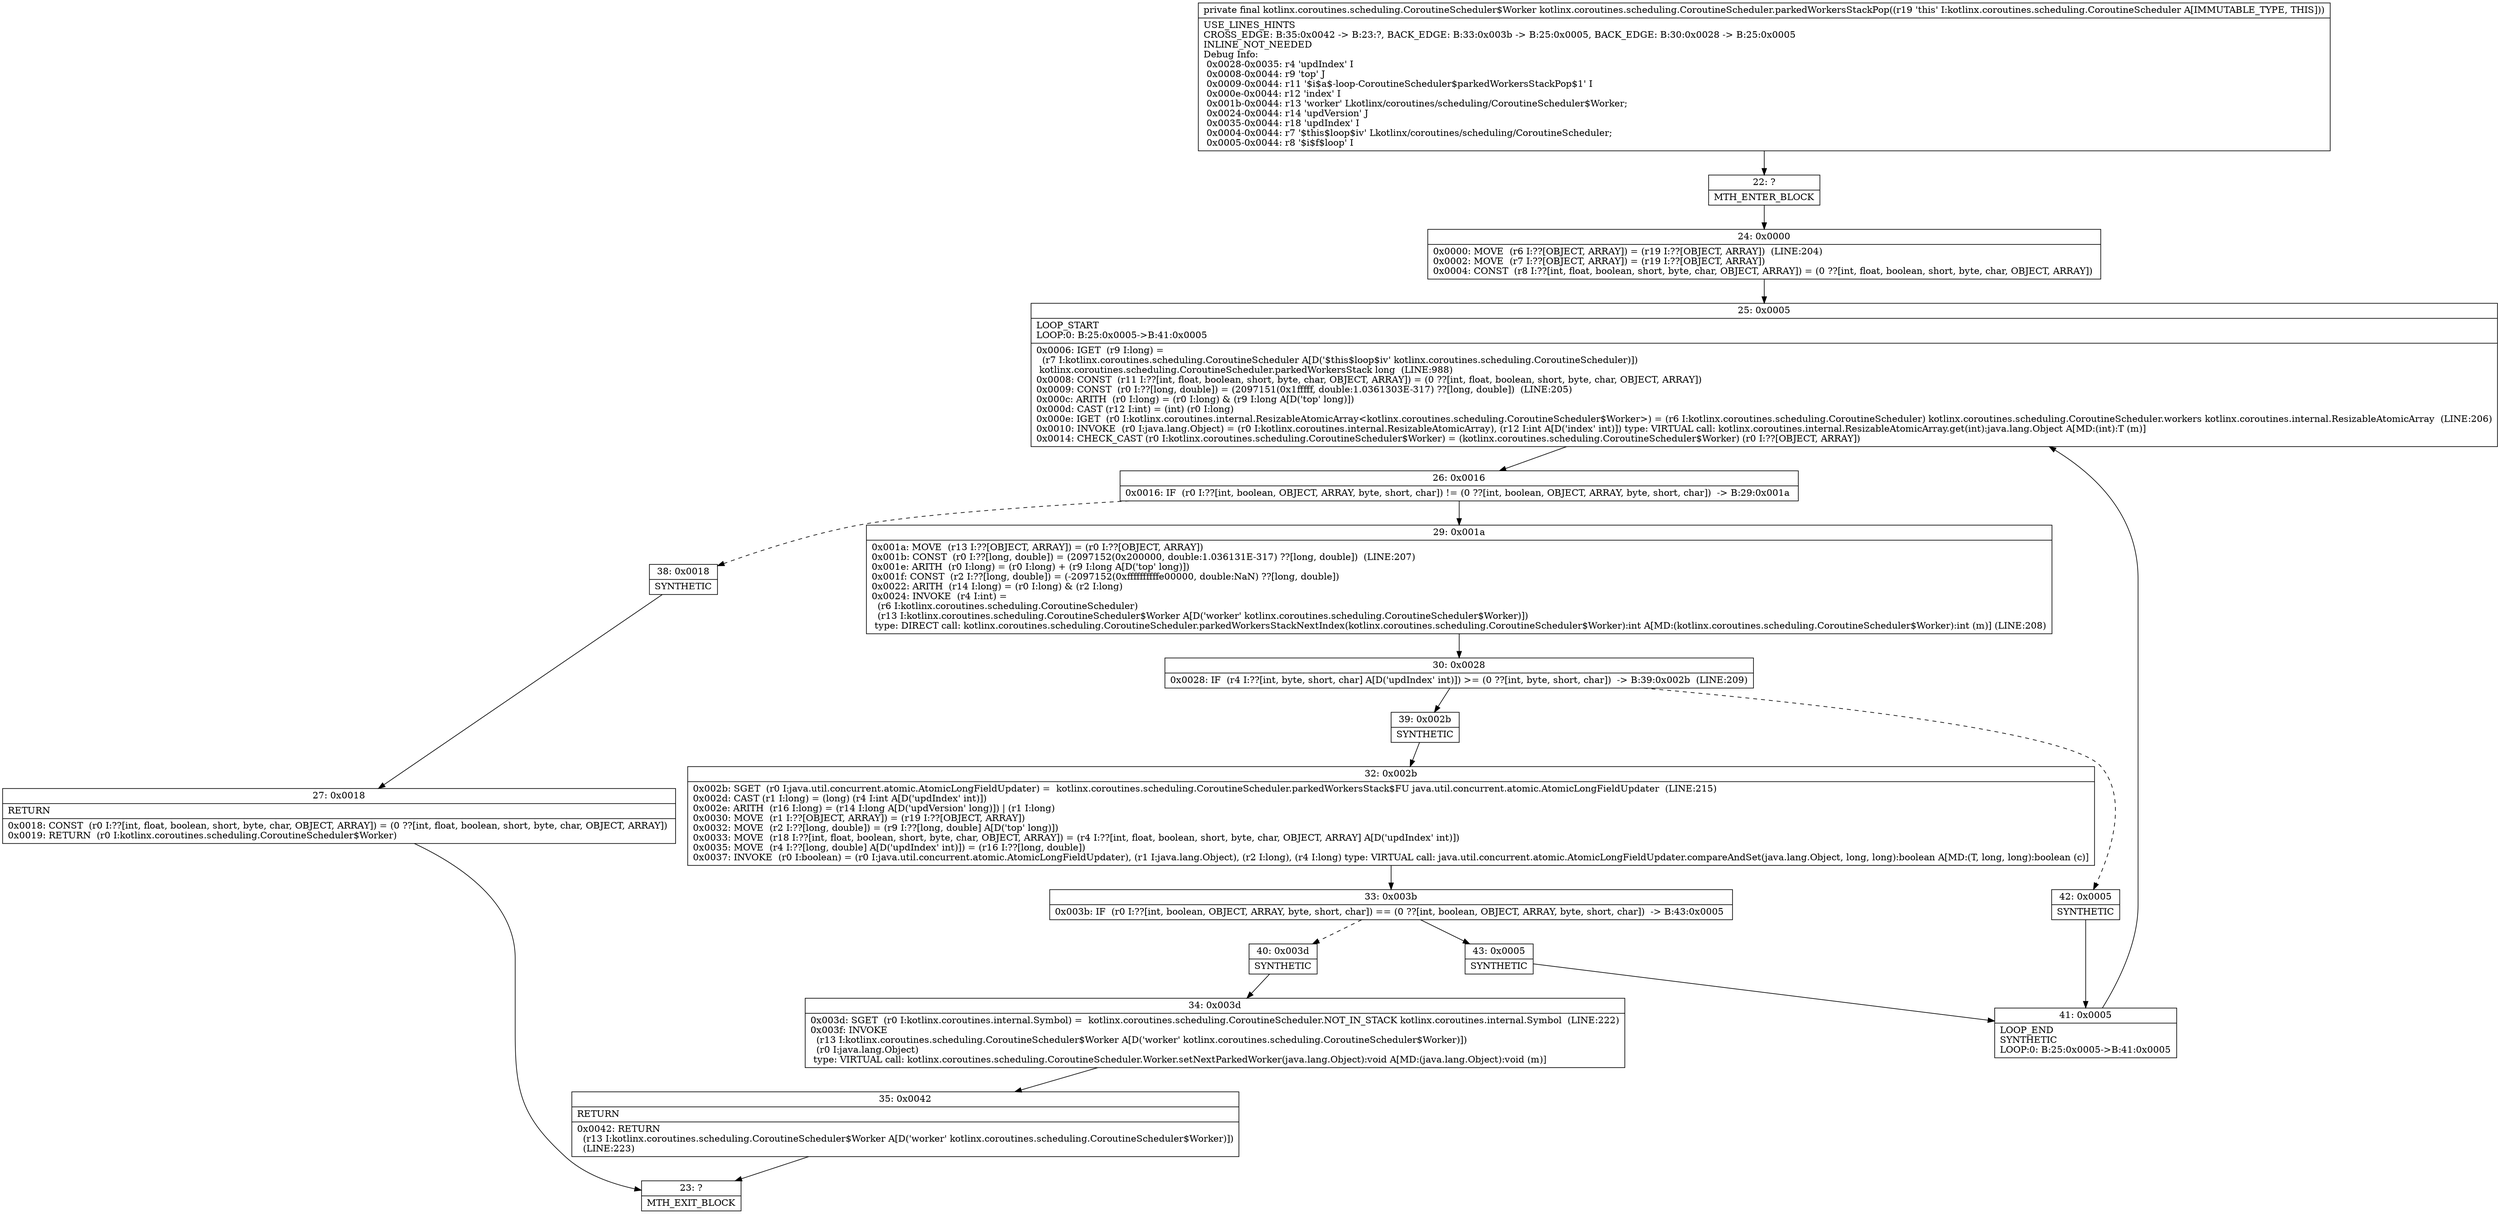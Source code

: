 digraph "CFG forkotlinx.coroutines.scheduling.CoroutineScheduler.parkedWorkersStackPop()Lkotlinx\/coroutines\/scheduling\/CoroutineScheduler$Worker;" {
Node_22 [shape=record,label="{22\:\ ?|MTH_ENTER_BLOCK\l}"];
Node_24 [shape=record,label="{24\:\ 0x0000|0x0000: MOVE  (r6 I:??[OBJECT, ARRAY]) = (r19 I:??[OBJECT, ARRAY])  (LINE:204)\l0x0002: MOVE  (r7 I:??[OBJECT, ARRAY]) = (r19 I:??[OBJECT, ARRAY]) \l0x0004: CONST  (r8 I:??[int, float, boolean, short, byte, char, OBJECT, ARRAY]) = (0 ??[int, float, boolean, short, byte, char, OBJECT, ARRAY]) \l}"];
Node_25 [shape=record,label="{25\:\ 0x0005|LOOP_START\lLOOP:0: B:25:0x0005\-\>B:41:0x0005\l|0x0006: IGET  (r9 I:long) = \l  (r7 I:kotlinx.coroutines.scheduling.CoroutineScheduler A[D('$this$loop$iv' kotlinx.coroutines.scheduling.CoroutineScheduler)])\l kotlinx.coroutines.scheduling.CoroutineScheduler.parkedWorkersStack long  (LINE:988)\l0x0008: CONST  (r11 I:??[int, float, boolean, short, byte, char, OBJECT, ARRAY]) = (0 ??[int, float, boolean, short, byte, char, OBJECT, ARRAY]) \l0x0009: CONST  (r0 I:??[long, double]) = (2097151(0x1fffff, double:1.0361303E\-317) ??[long, double])  (LINE:205)\l0x000c: ARITH  (r0 I:long) = (r0 I:long) & (r9 I:long A[D('top' long)]) \l0x000d: CAST (r12 I:int) = (int) (r0 I:long) \l0x000e: IGET  (r0 I:kotlinx.coroutines.internal.ResizableAtomicArray\<kotlinx.coroutines.scheduling.CoroutineScheduler$Worker\>) = (r6 I:kotlinx.coroutines.scheduling.CoroutineScheduler) kotlinx.coroutines.scheduling.CoroutineScheduler.workers kotlinx.coroutines.internal.ResizableAtomicArray  (LINE:206)\l0x0010: INVOKE  (r0 I:java.lang.Object) = (r0 I:kotlinx.coroutines.internal.ResizableAtomicArray), (r12 I:int A[D('index' int)]) type: VIRTUAL call: kotlinx.coroutines.internal.ResizableAtomicArray.get(int):java.lang.Object A[MD:(int):T (m)]\l0x0014: CHECK_CAST (r0 I:kotlinx.coroutines.scheduling.CoroutineScheduler$Worker) = (kotlinx.coroutines.scheduling.CoroutineScheduler$Worker) (r0 I:??[OBJECT, ARRAY]) \l}"];
Node_26 [shape=record,label="{26\:\ 0x0016|0x0016: IF  (r0 I:??[int, boolean, OBJECT, ARRAY, byte, short, char]) != (0 ??[int, boolean, OBJECT, ARRAY, byte, short, char])  \-\> B:29:0x001a \l}"];
Node_29 [shape=record,label="{29\:\ 0x001a|0x001a: MOVE  (r13 I:??[OBJECT, ARRAY]) = (r0 I:??[OBJECT, ARRAY]) \l0x001b: CONST  (r0 I:??[long, double]) = (2097152(0x200000, double:1.036131E\-317) ??[long, double])  (LINE:207)\l0x001e: ARITH  (r0 I:long) = (r0 I:long) + (r9 I:long A[D('top' long)]) \l0x001f: CONST  (r2 I:??[long, double]) = (\-2097152(0xffffffffffe00000, double:NaN) ??[long, double]) \l0x0022: ARITH  (r14 I:long) = (r0 I:long) & (r2 I:long) \l0x0024: INVOKE  (r4 I:int) = \l  (r6 I:kotlinx.coroutines.scheduling.CoroutineScheduler)\l  (r13 I:kotlinx.coroutines.scheduling.CoroutineScheduler$Worker A[D('worker' kotlinx.coroutines.scheduling.CoroutineScheduler$Worker)])\l type: DIRECT call: kotlinx.coroutines.scheduling.CoroutineScheduler.parkedWorkersStackNextIndex(kotlinx.coroutines.scheduling.CoroutineScheduler$Worker):int A[MD:(kotlinx.coroutines.scheduling.CoroutineScheduler$Worker):int (m)] (LINE:208)\l}"];
Node_30 [shape=record,label="{30\:\ 0x0028|0x0028: IF  (r4 I:??[int, byte, short, char] A[D('updIndex' int)]) \>= (0 ??[int, byte, short, char])  \-\> B:39:0x002b  (LINE:209)\l}"];
Node_39 [shape=record,label="{39\:\ 0x002b|SYNTHETIC\l}"];
Node_32 [shape=record,label="{32\:\ 0x002b|0x002b: SGET  (r0 I:java.util.concurrent.atomic.AtomicLongFieldUpdater) =  kotlinx.coroutines.scheduling.CoroutineScheduler.parkedWorkersStack$FU java.util.concurrent.atomic.AtomicLongFieldUpdater  (LINE:215)\l0x002d: CAST (r1 I:long) = (long) (r4 I:int A[D('updIndex' int)]) \l0x002e: ARITH  (r16 I:long) = (r14 I:long A[D('updVersion' long)]) \| (r1 I:long) \l0x0030: MOVE  (r1 I:??[OBJECT, ARRAY]) = (r19 I:??[OBJECT, ARRAY]) \l0x0032: MOVE  (r2 I:??[long, double]) = (r9 I:??[long, double] A[D('top' long)]) \l0x0033: MOVE  (r18 I:??[int, float, boolean, short, byte, char, OBJECT, ARRAY]) = (r4 I:??[int, float, boolean, short, byte, char, OBJECT, ARRAY] A[D('updIndex' int)]) \l0x0035: MOVE  (r4 I:??[long, double] A[D('updIndex' int)]) = (r16 I:??[long, double]) \l0x0037: INVOKE  (r0 I:boolean) = (r0 I:java.util.concurrent.atomic.AtomicLongFieldUpdater), (r1 I:java.lang.Object), (r2 I:long), (r4 I:long) type: VIRTUAL call: java.util.concurrent.atomic.AtomicLongFieldUpdater.compareAndSet(java.lang.Object, long, long):boolean A[MD:(T, long, long):boolean (c)]\l}"];
Node_33 [shape=record,label="{33\:\ 0x003b|0x003b: IF  (r0 I:??[int, boolean, OBJECT, ARRAY, byte, short, char]) == (0 ??[int, boolean, OBJECT, ARRAY, byte, short, char])  \-\> B:43:0x0005 \l}"];
Node_40 [shape=record,label="{40\:\ 0x003d|SYNTHETIC\l}"];
Node_34 [shape=record,label="{34\:\ 0x003d|0x003d: SGET  (r0 I:kotlinx.coroutines.internal.Symbol) =  kotlinx.coroutines.scheduling.CoroutineScheduler.NOT_IN_STACK kotlinx.coroutines.internal.Symbol  (LINE:222)\l0x003f: INVOKE  \l  (r13 I:kotlinx.coroutines.scheduling.CoroutineScheduler$Worker A[D('worker' kotlinx.coroutines.scheduling.CoroutineScheduler$Worker)])\l  (r0 I:java.lang.Object)\l type: VIRTUAL call: kotlinx.coroutines.scheduling.CoroutineScheduler.Worker.setNextParkedWorker(java.lang.Object):void A[MD:(java.lang.Object):void (m)]\l}"];
Node_35 [shape=record,label="{35\:\ 0x0042|RETURN\l|0x0042: RETURN  \l  (r13 I:kotlinx.coroutines.scheduling.CoroutineScheduler$Worker A[D('worker' kotlinx.coroutines.scheduling.CoroutineScheduler$Worker)])\l  (LINE:223)\l}"];
Node_23 [shape=record,label="{23\:\ ?|MTH_EXIT_BLOCK\l}"];
Node_43 [shape=record,label="{43\:\ 0x0005|SYNTHETIC\l}"];
Node_41 [shape=record,label="{41\:\ 0x0005|LOOP_END\lSYNTHETIC\lLOOP:0: B:25:0x0005\-\>B:41:0x0005\l}"];
Node_42 [shape=record,label="{42\:\ 0x0005|SYNTHETIC\l}"];
Node_38 [shape=record,label="{38\:\ 0x0018|SYNTHETIC\l}"];
Node_27 [shape=record,label="{27\:\ 0x0018|RETURN\l|0x0018: CONST  (r0 I:??[int, float, boolean, short, byte, char, OBJECT, ARRAY]) = (0 ??[int, float, boolean, short, byte, char, OBJECT, ARRAY]) \l0x0019: RETURN  (r0 I:kotlinx.coroutines.scheduling.CoroutineScheduler$Worker) \l}"];
MethodNode[shape=record,label="{private final kotlinx.coroutines.scheduling.CoroutineScheduler$Worker kotlinx.coroutines.scheduling.CoroutineScheduler.parkedWorkersStackPop((r19 'this' I:kotlinx.coroutines.scheduling.CoroutineScheduler A[IMMUTABLE_TYPE, THIS]))  | USE_LINES_HINTS\lCROSS_EDGE: B:35:0x0042 \-\> B:23:?, BACK_EDGE: B:33:0x003b \-\> B:25:0x0005, BACK_EDGE: B:30:0x0028 \-\> B:25:0x0005\lINLINE_NOT_NEEDED\lDebug Info:\l  0x0028\-0x0035: r4 'updIndex' I\l  0x0008\-0x0044: r9 'top' J\l  0x0009\-0x0044: r11 '$i$a$\-loop\-CoroutineScheduler$parkedWorkersStackPop$1' I\l  0x000e\-0x0044: r12 'index' I\l  0x001b\-0x0044: r13 'worker' Lkotlinx\/coroutines\/scheduling\/CoroutineScheduler$Worker;\l  0x0024\-0x0044: r14 'updVersion' J\l  0x0035\-0x0044: r18 'updIndex' I\l  0x0004\-0x0044: r7 '$this$loop$iv' Lkotlinx\/coroutines\/scheduling\/CoroutineScheduler;\l  0x0005\-0x0044: r8 '$i$f$loop' I\l}"];
MethodNode -> Node_22;Node_22 -> Node_24;
Node_24 -> Node_25;
Node_25 -> Node_26;
Node_26 -> Node_29;
Node_26 -> Node_38[style=dashed];
Node_29 -> Node_30;
Node_30 -> Node_39;
Node_30 -> Node_42[style=dashed];
Node_39 -> Node_32;
Node_32 -> Node_33;
Node_33 -> Node_40[style=dashed];
Node_33 -> Node_43;
Node_40 -> Node_34;
Node_34 -> Node_35;
Node_35 -> Node_23;
Node_43 -> Node_41;
Node_41 -> Node_25;
Node_42 -> Node_41;
Node_38 -> Node_27;
Node_27 -> Node_23;
}


